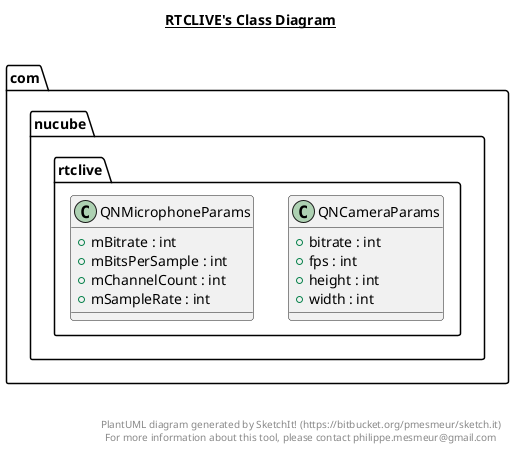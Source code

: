 @startuml

title __RTCLIVE's Class Diagram__\n

  namespace com.nucube.rtclive {
    class com.nucube.rtclive.QNCameraParams {
        + bitrate : int
        + fps : int
        + height : int
        + width : int
    }
  }
  

  namespace com.nucube.rtclive {
    class com.nucube.rtclive.QNMicrophoneParams {
        + mBitrate : int
        + mBitsPerSample : int
        + mChannelCount : int
        + mSampleRate : int
    }
  }
  



right footer


PlantUML diagram generated by SketchIt! (https://bitbucket.org/pmesmeur/sketch.it)
For more information about this tool, please contact philippe.mesmeur@gmail.com
endfooter

@enduml
